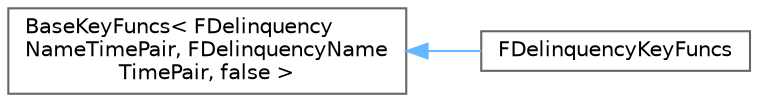 digraph "Graphical Class Hierarchy"
{
 // INTERACTIVE_SVG=YES
 // LATEX_PDF_SIZE
  bgcolor="transparent";
  edge [fontname=Helvetica,fontsize=10,labelfontname=Helvetica,labelfontsize=10];
  node [fontname=Helvetica,fontsize=10,shape=box,height=0.2,width=0.4];
  rankdir="LR";
  Node0 [id="Node000000",label="BaseKeyFuncs\< FDelinquency\lNameTimePair, FDelinquencyName\lTimePair, false \>",height=0.2,width=0.4,color="grey40", fillcolor="white", style="filled",URL="$d8/d90/structBaseKeyFuncs.html",tooltip=" "];
  Node0 -> Node1 [id="edge2837_Node000000_Node000001",dir="back",color="steelblue1",style="solid",tooltip=" "];
  Node1 [id="Node000001",label="FDelinquencyKeyFuncs",height=0.2,width=0.4,color="grey40", fillcolor="white", style="filled",URL="$d7/de4/structFDelinquencyKeyFuncs.html",tooltip=" "];
}
